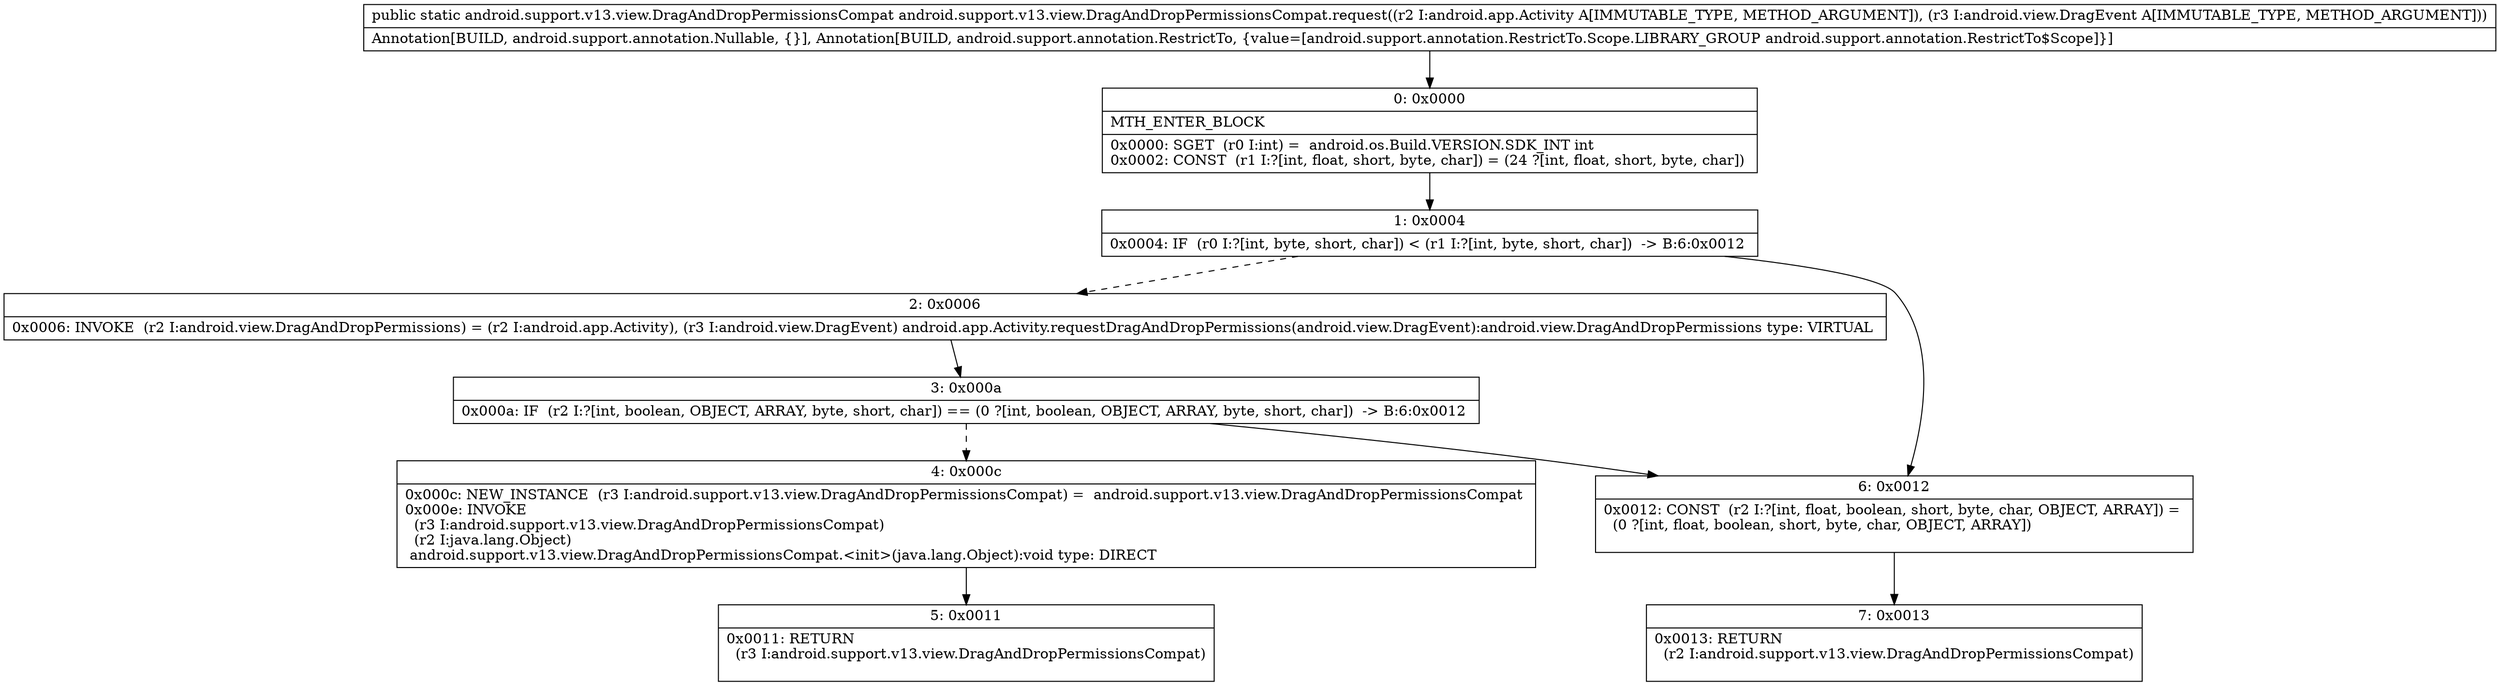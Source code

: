 digraph "CFG forandroid.support.v13.view.DragAndDropPermissionsCompat.request(Landroid\/app\/Activity;Landroid\/view\/DragEvent;)Landroid\/support\/v13\/view\/DragAndDropPermissionsCompat;" {
Node_0 [shape=record,label="{0\:\ 0x0000|MTH_ENTER_BLOCK\l|0x0000: SGET  (r0 I:int) =  android.os.Build.VERSION.SDK_INT int \l0x0002: CONST  (r1 I:?[int, float, short, byte, char]) = (24 ?[int, float, short, byte, char]) \l}"];
Node_1 [shape=record,label="{1\:\ 0x0004|0x0004: IF  (r0 I:?[int, byte, short, char]) \< (r1 I:?[int, byte, short, char])  \-\> B:6:0x0012 \l}"];
Node_2 [shape=record,label="{2\:\ 0x0006|0x0006: INVOKE  (r2 I:android.view.DragAndDropPermissions) = (r2 I:android.app.Activity), (r3 I:android.view.DragEvent) android.app.Activity.requestDragAndDropPermissions(android.view.DragEvent):android.view.DragAndDropPermissions type: VIRTUAL \l}"];
Node_3 [shape=record,label="{3\:\ 0x000a|0x000a: IF  (r2 I:?[int, boolean, OBJECT, ARRAY, byte, short, char]) == (0 ?[int, boolean, OBJECT, ARRAY, byte, short, char])  \-\> B:6:0x0012 \l}"];
Node_4 [shape=record,label="{4\:\ 0x000c|0x000c: NEW_INSTANCE  (r3 I:android.support.v13.view.DragAndDropPermissionsCompat) =  android.support.v13.view.DragAndDropPermissionsCompat \l0x000e: INVOKE  \l  (r3 I:android.support.v13.view.DragAndDropPermissionsCompat)\l  (r2 I:java.lang.Object)\l android.support.v13.view.DragAndDropPermissionsCompat.\<init\>(java.lang.Object):void type: DIRECT \l}"];
Node_5 [shape=record,label="{5\:\ 0x0011|0x0011: RETURN  \l  (r3 I:android.support.v13.view.DragAndDropPermissionsCompat)\l \l}"];
Node_6 [shape=record,label="{6\:\ 0x0012|0x0012: CONST  (r2 I:?[int, float, boolean, short, byte, char, OBJECT, ARRAY]) = \l  (0 ?[int, float, boolean, short, byte, char, OBJECT, ARRAY])\l \l}"];
Node_7 [shape=record,label="{7\:\ 0x0013|0x0013: RETURN  \l  (r2 I:android.support.v13.view.DragAndDropPermissionsCompat)\l \l}"];
MethodNode[shape=record,label="{public static android.support.v13.view.DragAndDropPermissionsCompat android.support.v13.view.DragAndDropPermissionsCompat.request((r2 I:android.app.Activity A[IMMUTABLE_TYPE, METHOD_ARGUMENT]), (r3 I:android.view.DragEvent A[IMMUTABLE_TYPE, METHOD_ARGUMENT]))  | Annotation[BUILD, android.support.annotation.Nullable, \{\}], Annotation[BUILD, android.support.annotation.RestrictTo, \{value=[android.support.annotation.RestrictTo.Scope.LIBRARY_GROUP android.support.annotation.RestrictTo$Scope]\}]\l}"];
MethodNode -> Node_0;
Node_0 -> Node_1;
Node_1 -> Node_2[style=dashed];
Node_1 -> Node_6;
Node_2 -> Node_3;
Node_3 -> Node_4[style=dashed];
Node_3 -> Node_6;
Node_4 -> Node_5;
Node_6 -> Node_7;
}


